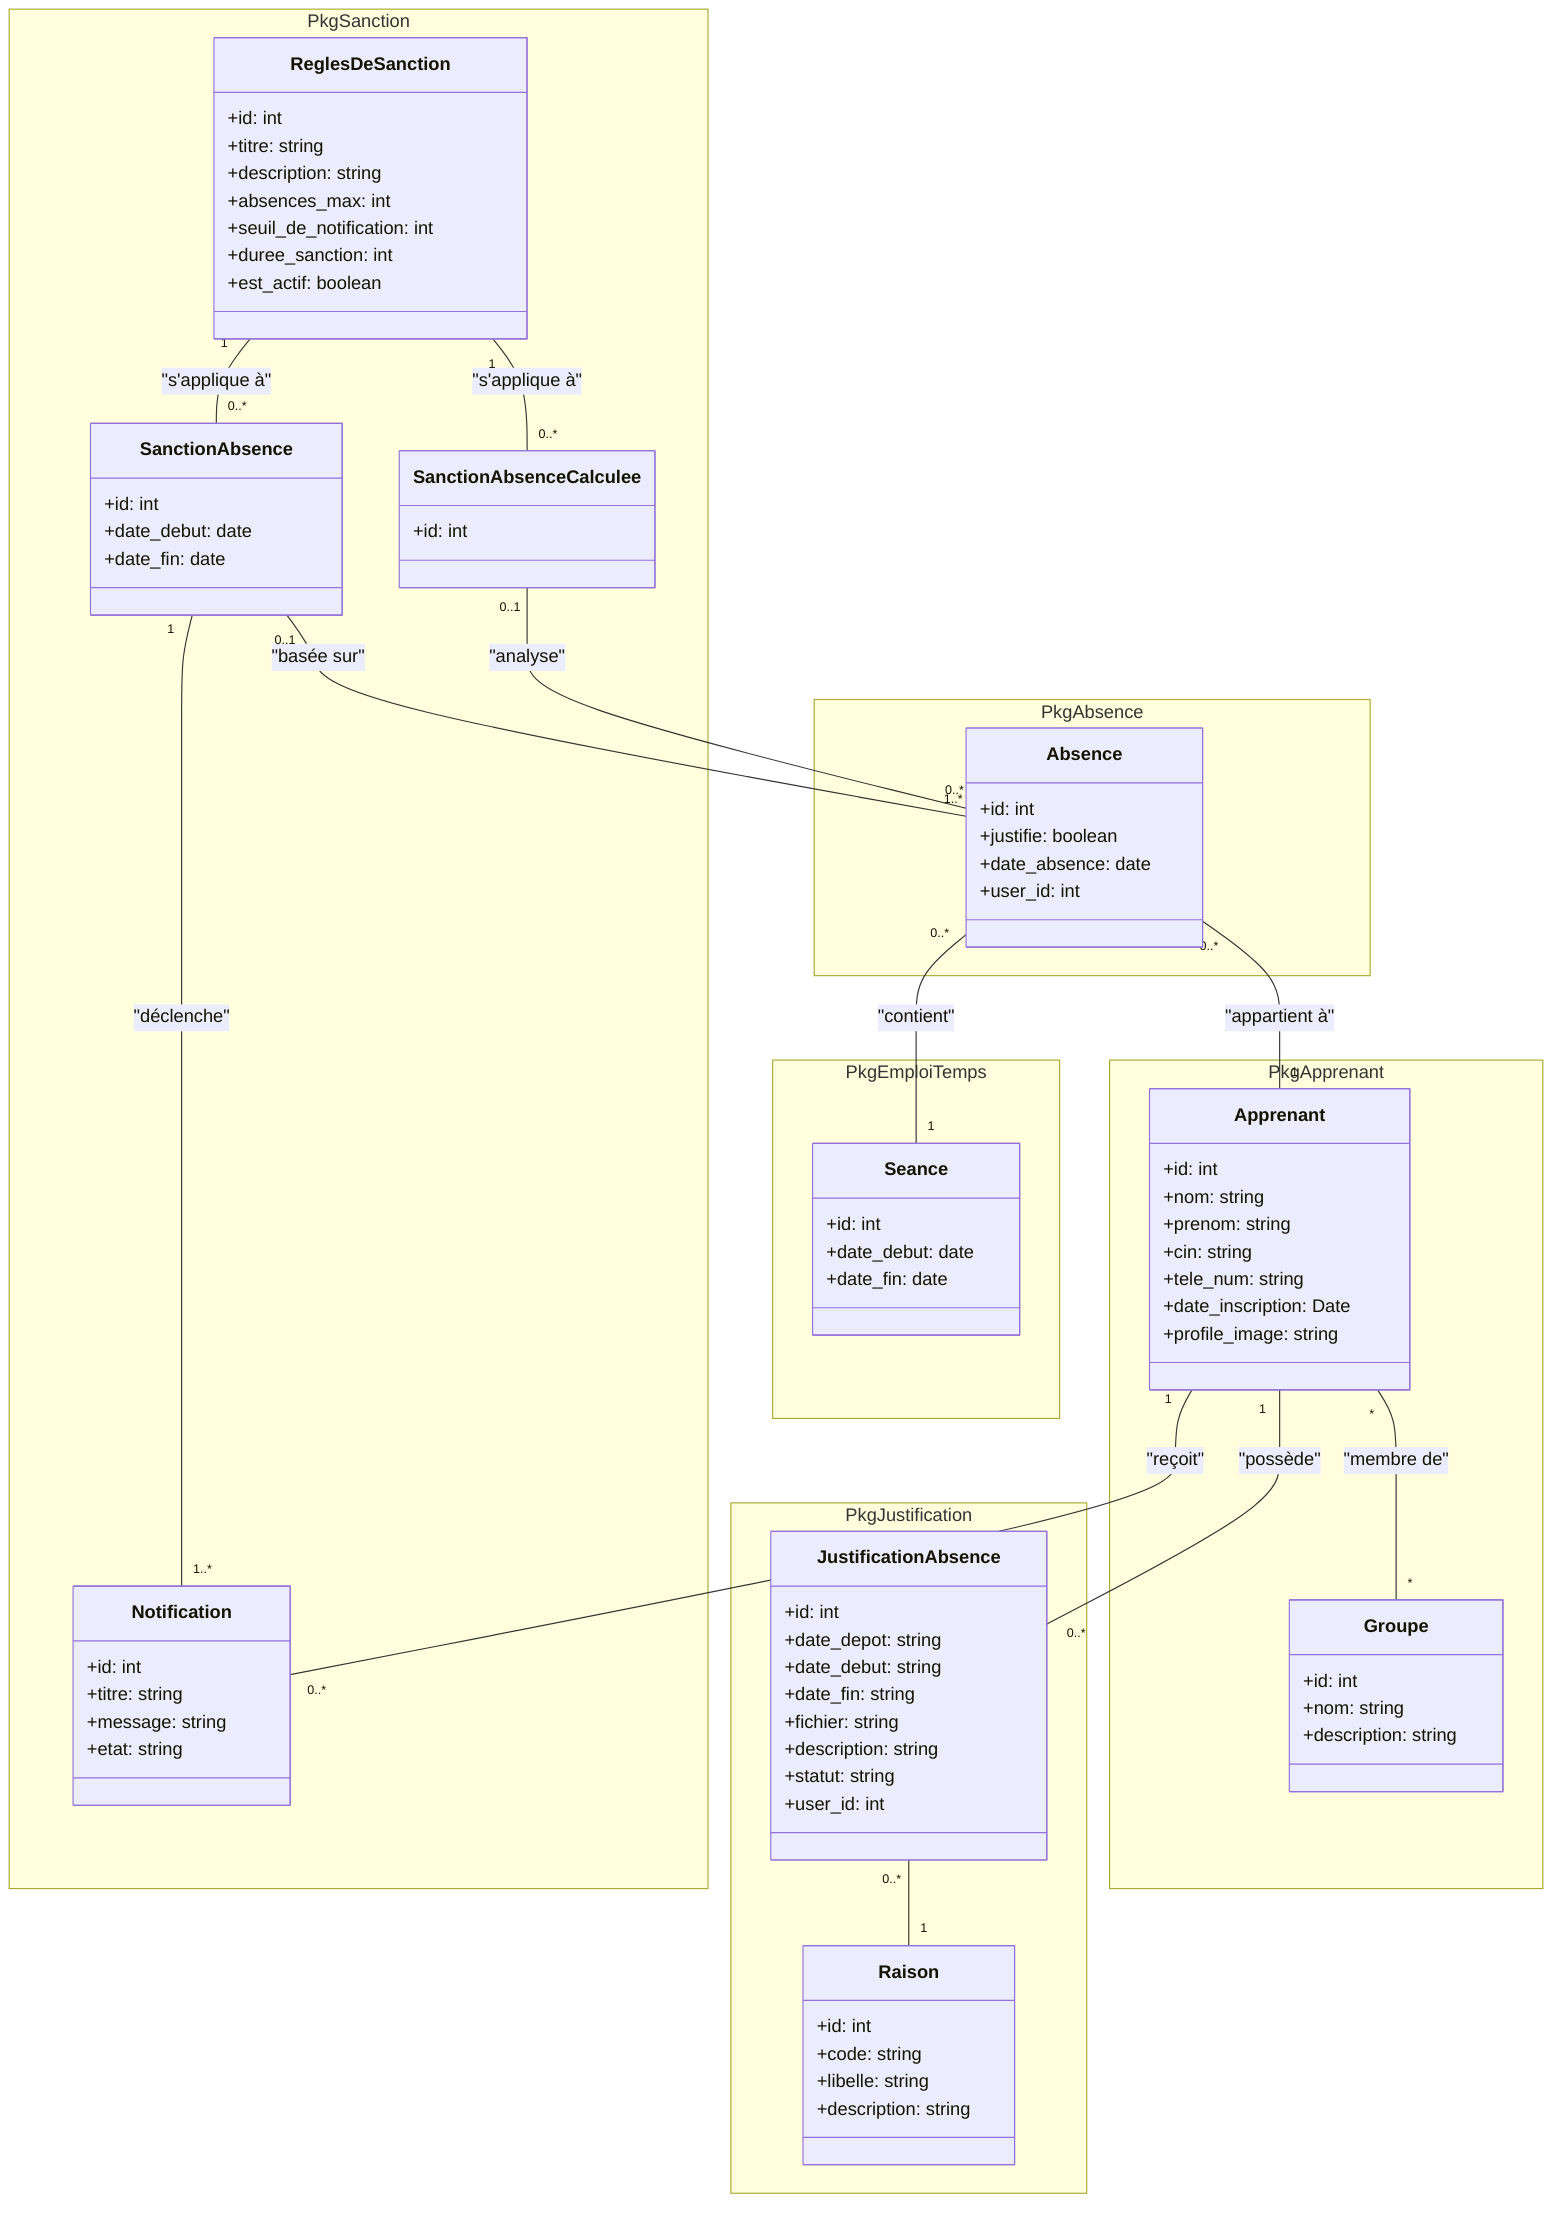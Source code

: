 classDiagram

namespace PkgSanction {
  class SanctionAbsence {
    +id: int
    +date_debut: date
    +date_fin: date
  }
  class ReglesDeSanction {
    +id: int
    +titre: string
    +description: string
    +absences_max: int
    +seuil_de_notification: int
    +duree_sanction: int
    +est_actif: boolean
  }
  class Notification {
    +id: int
    +titre: string
    +message: string
    +etat: string
  }
  class SanctionAbsenceCalculee {
    +id: int
  }
}

namespace PkgEmploiTemps {
  class Seance {
    +id: int
    +date_debut: date
    +date_fin: date
  }
}

namespace PkgJustification {
  class JustificationAbsence {
    +id: int
    +date_depot: string
    +date_debut: string
    +date_fin: string
    +fichier: string
    +description: string
    +statut: string
    +user_id: int
  }

  class Raison {
    +id: int
    +code: string
    +libelle: string
    +description: string
  }
}

namespace PkgApprenant {
  class Apprenant {
    +id: int
    +nom: string
    +prenom: string
    +cin: string
    +tele_num: string
    +date_inscription: Date
    +profile_image: string
  }

  class Groupe {
    +id: int
    +nom: string
    +description: string
  }
}

namespace PkgAbsence {
  class Absence {
    +id: int
    +justifie: boolean
    +date_absence: date
    +user_id: int
  }
}

%% ================== Relationships ==================
Absence "0..*" -- "1" Apprenant : "appartient à"
Absence "0..*" -- "1" Seance : "contient"
Apprenant "*" -- "*" Groupe : "membre de"
Apprenant "1" -- "0..*" JustificationAbsence : "possède"
JustificationAbsence "0..*" -- "1" Raison 

ReglesDeSanction "1" -- "0..*" SanctionAbsenceCalculee : "s'applique à"
ReglesDeSanction "1" -- "0..*" SanctionAbsence : "s'applique à"
SanctionAbsence "1" -- "1..*" Notification : "déclenche"
SanctionAbsence "0..1" -- "1..*" Absence : "basée sur"
SanctionAbsenceCalculee "0..1" -- "0..*" Absence : "analyse"
Apprenant "1" -- "0..*" Notification : "reçoit"